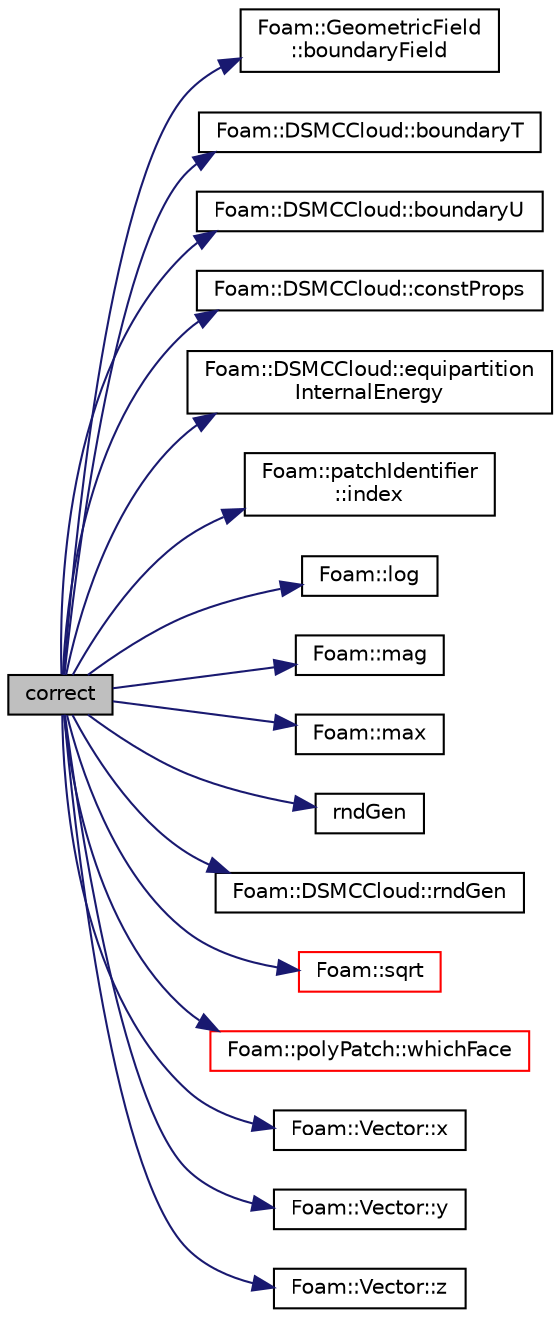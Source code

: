 digraph "correct"
{
  bgcolor="transparent";
  edge [fontname="Helvetica",fontsize="10",labelfontname="Helvetica",labelfontsize="10"];
  node [fontname="Helvetica",fontsize="10",shape=record];
  rankdir="LR";
  Node83 [label="correct",height=0.2,width=0.4,color="black", fillcolor="grey75", style="filled", fontcolor="black"];
  Node83 -> Node84 [color="midnightblue",fontsize="10",style="solid",fontname="Helvetica"];
  Node84 [label="Foam::GeometricField\l::boundaryField",height=0.2,width=0.4,color="black",URL="$a23249.html#a9ff7de36fba06b4f4f77a75142ad72b6",tooltip="Return const-reference to the boundary field. "];
  Node83 -> Node85 [color="midnightblue",fontsize="10",style="solid",fontname="Helvetica"];
  Node85 [label="Foam::DSMCCloud::boundaryT",height=0.2,width=0.4,color="black",URL="$a24813.html#a0abbafca087306d95f1a90709af69aec",tooltip="Return macroscopic temperature. "];
  Node83 -> Node86 [color="midnightblue",fontsize="10",style="solid",fontname="Helvetica"];
  Node86 [label="Foam::DSMCCloud::boundaryU",height=0.2,width=0.4,color="black",URL="$a24813.html#a6ec443fe83a54085ef20a14fa3c214bb",tooltip="Return macroscopic velocity. "];
  Node83 -> Node87 [color="midnightblue",fontsize="10",style="solid",fontname="Helvetica"];
  Node87 [label="Foam::DSMCCloud::constProps",height=0.2,width=0.4,color="black",URL="$a24813.html#a2b3761dd2c3d4969ca743a686175a69b",tooltip="Return all of the constant properties. "];
  Node83 -> Node88 [color="midnightblue",fontsize="10",style="solid",fontname="Helvetica"];
  Node88 [label="Foam::DSMCCloud::equipartition\lInternalEnergy",height=0.2,width=0.4,color="black",URL="$a24813.html#aada004167effd3815e5376079a35981b",tooltip="Generate a random internal energy, sampled from the. "];
  Node83 -> Node89 [color="midnightblue",fontsize="10",style="solid",fontname="Helvetica"];
  Node89 [label="Foam::patchIdentifier\l::index",height=0.2,width=0.4,color="black",URL="$a28273.html#a4a438520bb14406481732edc13c119c7",tooltip="Return the index of this patch in the boundaryMesh. "];
  Node83 -> Node90 [color="midnightblue",fontsize="10",style="solid",fontname="Helvetica"];
  Node90 [label="Foam::log",height=0.2,width=0.4,color="black",URL="$a21851.html#a6e89590da9859ad497977e08f110d4b5"];
  Node83 -> Node91 [color="midnightblue",fontsize="10",style="solid",fontname="Helvetica"];
  Node91 [label="Foam::mag",height=0.2,width=0.4,color="black",URL="$a21851.html#a929da2a3fdcf3dacbbe0487d3a330dae"];
  Node83 -> Node92 [color="midnightblue",fontsize="10",style="solid",fontname="Helvetica"];
  Node92 [label="Foam::max",height=0.2,width=0.4,color="black",URL="$a21851.html#ac993e906cf2774ae77e666bc24e81733"];
  Node83 -> Node93 [color="midnightblue",fontsize="10",style="solid",fontname="Helvetica"];
  Node93 [label="rndGen",height=0.2,width=0.4,color="black",URL="$a41252.html#ab8597af4c8d0209c2e0c9b1982782bfb"];
  Node83 -> Node94 [color="midnightblue",fontsize="10",style="solid",fontname="Helvetica"];
  Node94 [label="Foam::DSMCCloud::rndGen",height=0.2,width=0.4,color="black",URL="$a24813.html#a15ae97dd2d17573e849ec14c8ff64df3",tooltip="Return refernce to the random object. "];
  Node83 -> Node95 [color="midnightblue",fontsize="10",style="solid",fontname="Helvetica"];
  Node95 [label="Foam::sqrt",height=0.2,width=0.4,color="red",URL="$a21851.html#a8616bd62eebf2342a80222fecb1bda71"];
  Node83 -> Node100 [color="midnightblue",fontsize="10",style="solid",fontname="Helvetica"];
  Node100 [label="Foam::polyPatch::whichFace",height=0.2,width=0.4,color="red",URL="$a28633.html#a098d4395e909d71f164b847180b88442",tooltip="Return label of face in patch from global face label. "];
  Node83 -> Node157 [color="midnightblue",fontsize="10",style="solid",fontname="Helvetica"];
  Node157 [label="Foam::Vector::x",height=0.2,width=0.4,color="black",URL="$a29749.html#a63327976e5a8359700064a02ae22548e"];
  Node83 -> Node158 [color="midnightblue",fontsize="10",style="solid",fontname="Helvetica"];
  Node158 [label="Foam::Vector::y",height=0.2,width=0.4,color="black",URL="$a29749.html#a1ee865f676fbac703a49c6654dd3ad74"];
  Node83 -> Node159 [color="midnightblue",fontsize="10",style="solid",fontname="Helvetica"];
  Node159 [label="Foam::Vector::z",height=0.2,width=0.4,color="black",URL="$a29749.html#a1c8320b15610de211ec70ef966581423"];
}
